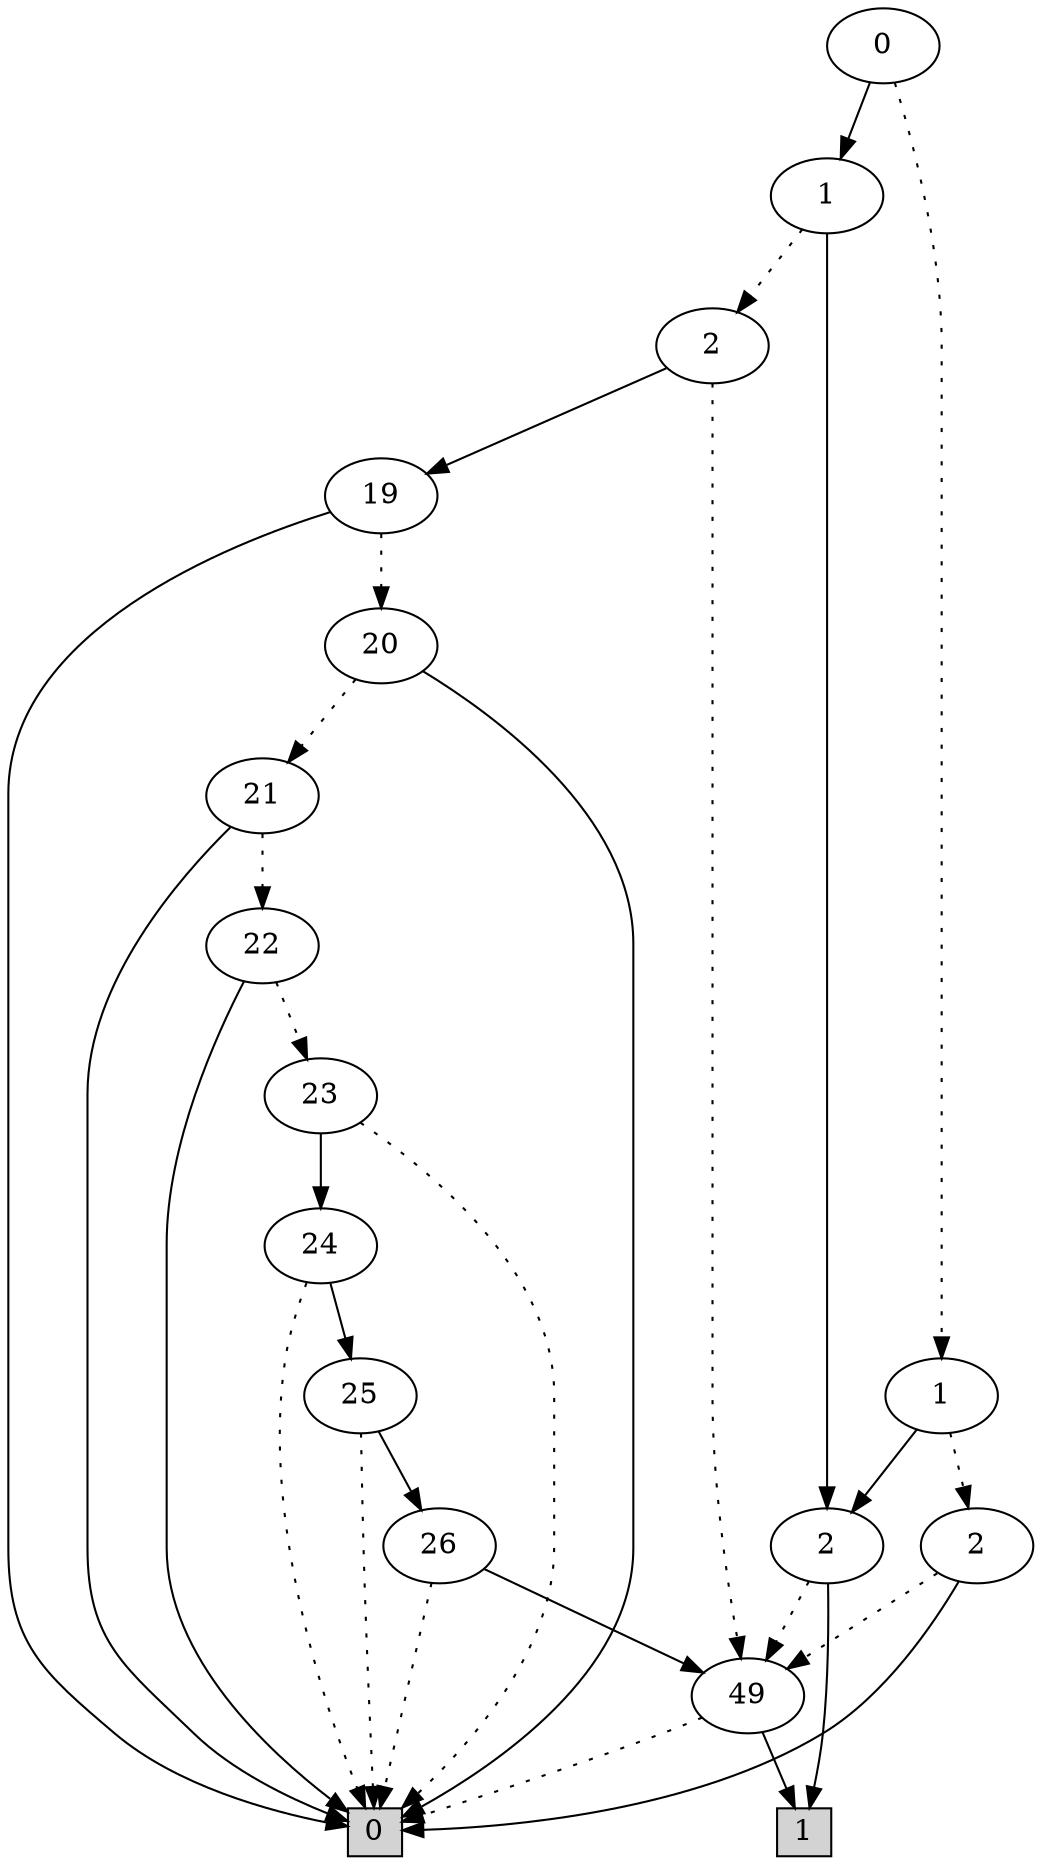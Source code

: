 digraph G {
0 [shape=box, label="0", style=filled, shape=box, height=0.3, width=0.3];
1 [shape=box, label="1", style=filled, shape=box, height=0.3, width=0.3];
42496 [label="0"];
42496 -> 42494 [style=dotted];
42496 -> 42495 [style=filled];
42494 [label="1"];
42494 -> 37552 [style=dotted];
42494 -> 246 [style=filled];
37552 [label="2"];
37552 -> 100 [style=dotted];
37552 -> 0 [style=filled];
100 [label="49"];
100 -> 0 [style=dotted];
100 -> 1 [style=filled];
246 [label="2"];
246 -> 100 [style=dotted];
246 -> 1 [style=filled];
42495 [label="1"];
42495 -> 42487 [style=dotted];
42495 -> 246 [style=filled];
42487 [label="2"];
42487 -> 100 [style=dotted];
42487 -> 235 [style=filled];
235 [label="19"];
235 -> 234 [style=dotted];
235 -> 0 [style=filled];
234 [label="20"];
234 -> 233 [style=dotted];
234 -> 0 [style=filled];
233 [label="21"];
233 -> 232 [style=dotted];
233 -> 0 [style=filled];
232 [label="22"];
232 -> 231 [style=dotted];
232 -> 0 [style=filled];
231 [label="23"];
231 -> 0 [style=dotted];
231 -> 230 [style=filled];
230 [label="24"];
230 -> 0 [style=dotted];
230 -> 229 [style=filled];
229 [label="25"];
229 -> 0 [style=dotted];
229 -> 228 [style=filled];
228 [label="26"];
228 -> 0 [style=dotted];
228 -> 100 [style=filled];
}
